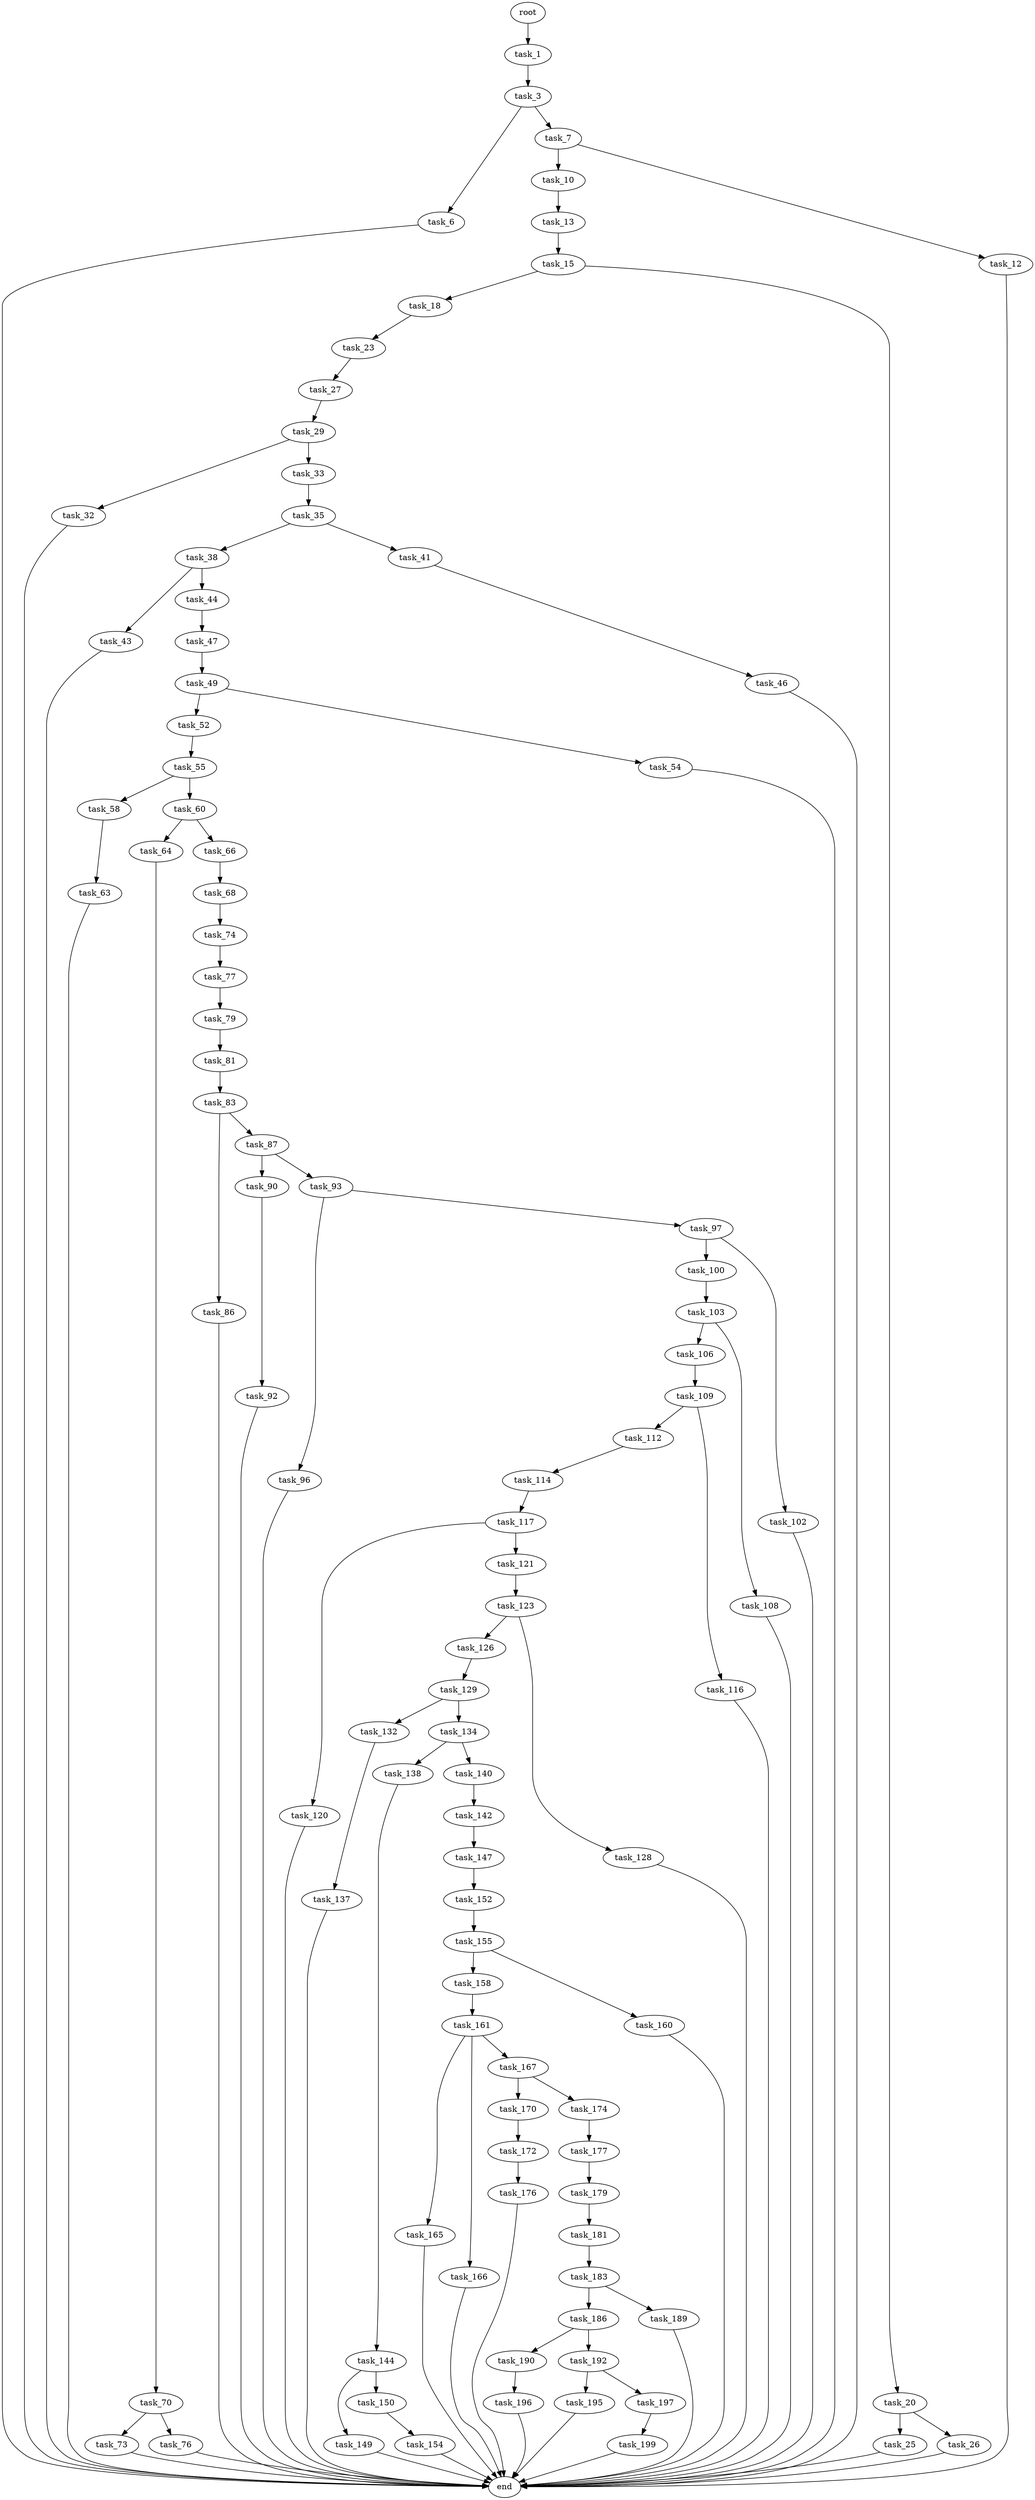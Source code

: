 digraph G {
  root [size="0.000000"];
  task_1 [size="395502547101.000000"];
  task_3 [size="1073741824000.000000"];
  task_6 [size="368293445632.000000"];
  task_7 [size="1853208707.000000"];
  task_10 [size="28991029248.000000"];
  task_12 [size="810978914046.000000"];
  task_13 [size="782757789696.000000"];
  task_15 [size="68719476736.000000"];
  task_18 [size="231928233984.000000"];
  task_20 [size="327073974552.000000"];
  task_23 [size="1165666017556.000000"];
  task_25 [size="231928233984.000000"];
  task_26 [size="992023958311.000000"];
  task_27 [size="134217728000.000000"];
  task_29 [size="6910507598.000000"];
  task_32 [size="380956778.000000"];
  task_33 [size="596969023448.000000"];
  task_35 [size="28991029248.000000"];
  task_38 [size="4722727891.000000"];
  task_41 [size="8589934592.000000"];
  task_43 [size="30894746388.000000"];
  task_44 [size="13420788063.000000"];
  task_46 [size="5197479712.000000"];
  task_47 [size="28991029248.000000"];
  task_49 [size="1372407696.000000"];
  task_52 [size="134217728000.000000"];
  task_54 [size="68719476736.000000"];
  task_55 [size="549755813888.000000"];
  task_58 [size="87507424314.000000"];
  task_60 [size="11252602555.000000"];
  task_63 [size="199648451300.000000"];
  task_64 [size="6977042517.000000"];
  task_66 [size="66468925485.000000"];
  task_68 [size="1073741824000.000000"];
  task_70 [size="134217728000.000000"];
  task_73 [size="49383557457.000000"];
  task_74 [size="4833347317.000000"];
  task_76 [size="10206401358.000000"];
  task_77 [size="409335163969.000000"];
  task_79 [size="1073741824000.000000"];
  task_81 [size="8666762337.000000"];
  task_83 [size="1353319728839.000000"];
  task_86 [size="6536112903.000000"];
  task_87 [size="17747476131.000000"];
  task_90 [size="28991029248.000000"];
  task_92 [size="602929112490.000000"];
  task_93 [size="10210230665.000000"];
  task_96 [size="20404487280.000000"];
  task_97 [size="14818246479.000000"];
  task_100 [size="368293445632.000000"];
  task_102 [size="236669939573.000000"];
  task_103 [size="18126704038.000000"];
  task_106 [size="7786609452.000000"];
  task_108 [size="155927262096.000000"];
  task_109 [size="56285644894.000000"];
  task_112 [size="782757789696.000000"];
  task_114 [size="3953929265.000000"];
  task_116 [size="1073741824000.000000"];
  task_117 [size="28991029248.000000"];
  task_120 [size="134217728000.000000"];
  task_121 [size="16349299405.000000"];
  task_123 [size="19211424469.000000"];
  task_126 [size="227539446113.000000"];
  task_128 [size="13351370110.000000"];
  task_129 [size="231928233984.000000"];
  task_132 [size="3890663859.000000"];
  task_134 [size="28991029248.000000"];
  task_137 [size="28991029248.000000"];
  task_138 [size="17430843219.000000"];
  task_140 [size="15540985042.000000"];
  task_142 [size="1073741824000.000000"];
  task_144 [size="8589934592.000000"];
  task_147 [size="9506629471.000000"];
  task_149 [size="68719476736.000000"];
  task_150 [size="34021736458.000000"];
  task_152 [size="20386354022.000000"];
  task_154 [size="1073741824000.000000"];
  task_155 [size="68719476736.000000"];
  task_158 [size="7482985530.000000"];
  task_160 [size="164457658424.000000"];
  task_161 [size="24691877938.000000"];
  task_165 [size="231928233984.000000"];
  task_166 [size="549755813888.000000"];
  task_167 [size="148750882156.000000"];
  task_170 [size="1822817237.000000"];
  task_172 [size="405681817912.000000"];
  task_174 [size="10687034381.000000"];
  task_176 [size="549755813888.000000"];
  task_177 [size="368293445632.000000"];
  task_179 [size="782757789696.000000"];
  task_181 [size="34643845108.000000"];
  task_183 [size="421639525160.000000"];
  task_186 [size="1073741824000.000000"];
  task_189 [size="531948201787.000000"];
  task_190 [size="1320189292.000000"];
  task_192 [size="782757789696.000000"];
  task_195 [size="4663875568.000000"];
  task_196 [size="5416534219.000000"];
  task_197 [size="28991029248.000000"];
  task_199 [size="33252428231.000000"];
  end [size="0.000000"];

  root -> task_1 [size="1.000000"];
  task_1 -> task_3 [size="301989888.000000"];
  task_3 -> task_6 [size="838860800.000000"];
  task_3 -> task_7 [size="838860800.000000"];
  task_6 -> end [size="1.000000"];
  task_7 -> task_10 [size="33554432.000000"];
  task_7 -> task_12 [size="33554432.000000"];
  task_10 -> task_13 [size="75497472.000000"];
  task_12 -> end [size="1.000000"];
  task_13 -> task_15 [size="679477248.000000"];
  task_15 -> task_18 [size="134217728.000000"];
  task_15 -> task_20 [size="134217728.000000"];
  task_18 -> task_23 [size="301989888.000000"];
  task_20 -> task_25 [size="411041792.000000"];
  task_20 -> task_26 [size="411041792.000000"];
  task_23 -> task_27 [size="838860800.000000"];
  task_25 -> end [size="1.000000"];
  task_26 -> end [size="1.000000"];
  task_27 -> task_29 [size="209715200.000000"];
  task_29 -> task_32 [size="209715200.000000"];
  task_29 -> task_33 [size="209715200.000000"];
  task_32 -> end [size="1.000000"];
  task_33 -> task_35 [size="536870912.000000"];
  task_35 -> task_38 [size="75497472.000000"];
  task_35 -> task_41 [size="75497472.000000"];
  task_38 -> task_43 [size="134217728.000000"];
  task_38 -> task_44 [size="134217728.000000"];
  task_41 -> task_46 [size="33554432.000000"];
  task_43 -> end [size="1.000000"];
  task_44 -> task_47 [size="301989888.000000"];
  task_46 -> end [size="1.000000"];
  task_47 -> task_49 [size="75497472.000000"];
  task_49 -> task_52 [size="134217728.000000"];
  task_49 -> task_54 [size="134217728.000000"];
  task_52 -> task_55 [size="209715200.000000"];
  task_54 -> end [size="1.000000"];
  task_55 -> task_58 [size="536870912.000000"];
  task_55 -> task_60 [size="536870912.000000"];
  task_58 -> task_63 [size="134217728.000000"];
  task_60 -> task_64 [size="838860800.000000"];
  task_60 -> task_66 [size="838860800.000000"];
  task_63 -> end [size="1.000000"];
  task_64 -> task_70 [size="209715200.000000"];
  task_66 -> task_68 [size="134217728.000000"];
  task_68 -> task_74 [size="838860800.000000"];
  task_70 -> task_73 [size="209715200.000000"];
  task_70 -> task_76 [size="209715200.000000"];
  task_73 -> end [size="1.000000"];
  task_74 -> task_77 [size="209715200.000000"];
  task_76 -> end [size="1.000000"];
  task_77 -> task_79 [size="536870912.000000"];
  task_79 -> task_81 [size="838860800.000000"];
  task_81 -> task_83 [size="301989888.000000"];
  task_83 -> task_86 [size="838860800.000000"];
  task_83 -> task_87 [size="838860800.000000"];
  task_86 -> end [size="1.000000"];
  task_87 -> task_90 [size="301989888.000000"];
  task_87 -> task_93 [size="301989888.000000"];
  task_90 -> task_92 [size="75497472.000000"];
  task_92 -> end [size="1.000000"];
  task_93 -> task_96 [size="411041792.000000"];
  task_93 -> task_97 [size="411041792.000000"];
  task_96 -> end [size="1.000000"];
  task_97 -> task_100 [size="33554432.000000"];
  task_97 -> task_102 [size="33554432.000000"];
  task_100 -> task_103 [size="411041792.000000"];
  task_102 -> end [size="1.000000"];
  task_103 -> task_106 [size="838860800.000000"];
  task_103 -> task_108 [size="838860800.000000"];
  task_106 -> task_109 [size="209715200.000000"];
  task_108 -> end [size="1.000000"];
  task_109 -> task_112 [size="75497472.000000"];
  task_109 -> task_116 [size="75497472.000000"];
  task_112 -> task_114 [size="679477248.000000"];
  task_114 -> task_117 [size="75497472.000000"];
  task_116 -> end [size="1.000000"];
  task_117 -> task_120 [size="75497472.000000"];
  task_117 -> task_121 [size="75497472.000000"];
  task_120 -> end [size="1.000000"];
  task_121 -> task_123 [size="679477248.000000"];
  task_123 -> task_126 [size="33554432.000000"];
  task_123 -> task_128 [size="33554432.000000"];
  task_126 -> task_129 [size="301989888.000000"];
  task_128 -> end [size="1.000000"];
  task_129 -> task_132 [size="301989888.000000"];
  task_129 -> task_134 [size="301989888.000000"];
  task_132 -> task_137 [size="134217728.000000"];
  task_134 -> task_138 [size="75497472.000000"];
  task_134 -> task_140 [size="75497472.000000"];
  task_137 -> end [size="1.000000"];
  task_138 -> task_144 [size="536870912.000000"];
  task_140 -> task_142 [size="411041792.000000"];
  task_142 -> task_147 [size="838860800.000000"];
  task_144 -> task_149 [size="33554432.000000"];
  task_144 -> task_150 [size="33554432.000000"];
  task_147 -> task_152 [size="33554432.000000"];
  task_149 -> end [size="1.000000"];
  task_150 -> task_154 [size="679477248.000000"];
  task_152 -> task_155 [size="536870912.000000"];
  task_154 -> end [size="1.000000"];
  task_155 -> task_158 [size="134217728.000000"];
  task_155 -> task_160 [size="134217728.000000"];
  task_158 -> task_161 [size="209715200.000000"];
  task_160 -> end [size="1.000000"];
  task_161 -> task_165 [size="33554432.000000"];
  task_161 -> task_166 [size="33554432.000000"];
  task_161 -> task_167 [size="33554432.000000"];
  task_165 -> end [size="1.000000"];
  task_166 -> end [size="1.000000"];
  task_167 -> task_170 [size="209715200.000000"];
  task_167 -> task_174 [size="209715200.000000"];
  task_170 -> task_172 [size="209715200.000000"];
  task_172 -> task_176 [size="536870912.000000"];
  task_174 -> task_177 [size="209715200.000000"];
  task_176 -> end [size="1.000000"];
  task_177 -> task_179 [size="411041792.000000"];
  task_179 -> task_181 [size="679477248.000000"];
  task_181 -> task_183 [size="679477248.000000"];
  task_183 -> task_186 [size="679477248.000000"];
  task_183 -> task_189 [size="679477248.000000"];
  task_186 -> task_190 [size="838860800.000000"];
  task_186 -> task_192 [size="838860800.000000"];
  task_189 -> end [size="1.000000"];
  task_190 -> task_196 [size="33554432.000000"];
  task_192 -> task_195 [size="679477248.000000"];
  task_192 -> task_197 [size="679477248.000000"];
  task_195 -> end [size="1.000000"];
  task_196 -> end [size="1.000000"];
  task_197 -> task_199 [size="75497472.000000"];
  task_199 -> end [size="1.000000"];
}
